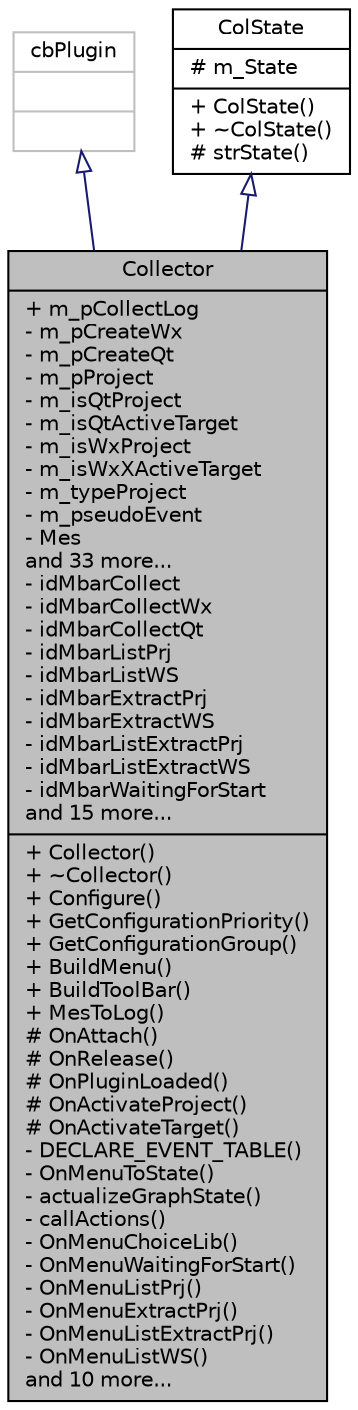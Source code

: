 digraph "Collector"
{
  edge [fontname="Helvetica",fontsize="10",labelfontname="Helvetica",labelfontsize="10"];
  node [fontname="Helvetica",fontsize="10",shape=record];
  Node0 [label="{Collector\n|+ m_pCollectLog\l- m_pCreateWx\l- m_pCreateQt\l- m_pProject\l- m_isQtProject\l- m_isQtActiveTarget\l- m_isWxProject\l- m_isWxXActiveTarget\l- m_typeProject\l- m_pseudoEvent\l- Mes\land 33 more...\l- idMbarCollect\l- idMbarCollectWx\l- idMbarCollectQt\l- idMbarListPrj\l- idMbarListWS\l- idMbarExtractPrj\l- idMbarExtractWS\l- idMbarListExtractPrj\l- idMbarListExtractWS\l- idMbarWaitingForStart\land 15 more...\l|+ Collector()\l+ ~Collector()\l+ Configure()\l+ GetConfigurationPriority()\l+ GetConfigurationGroup()\l+ BuildMenu()\l+ BuildToolBar()\l+ MesToLog()\l# OnAttach()\l# OnRelease()\l# OnPluginLoaded()\l# OnActivateProject()\l# OnActivateTarget()\l- DECLARE_EVENT_TABLE()\l- OnMenuToState()\l- actualizeGraphState()\l- callActions()\l- OnMenuChoiceLib()\l- OnMenuWaitingForStart()\l- OnMenuListPrj()\l- OnMenuExtractPrj()\l- OnMenuListExtractPrj()\l- OnMenuListWS()\land 10 more...\l}",height=0.2,width=0.4,color="black", fillcolor="grey75", style="filled", fontcolor="black"];
  Node1 -> Node0 [dir="back",color="midnightblue",fontsize="10",style="solid",arrowtail="onormal",fontname="Helvetica"];
  Node1 [label="{cbPlugin\n||}",height=0.2,width=0.4,color="grey75", fillcolor="white", style="filled"];
  Node2 -> Node0 [dir="back",color="midnightblue",fontsize="10",style="solid",arrowtail="onormal",fontname="Helvetica"];
  Node2 [label="{ColState\n|# m_State\l|+ ColState()\l+ ~ColState()\l# strState()\l}",height=0.2,width=0.4,color="black", fillcolor="white", style="filled",URL="$class_col_state.html",tooltip="This classe share data between classe &#39;Pre&#39; and &#39;Collector&#39;. "];
}
